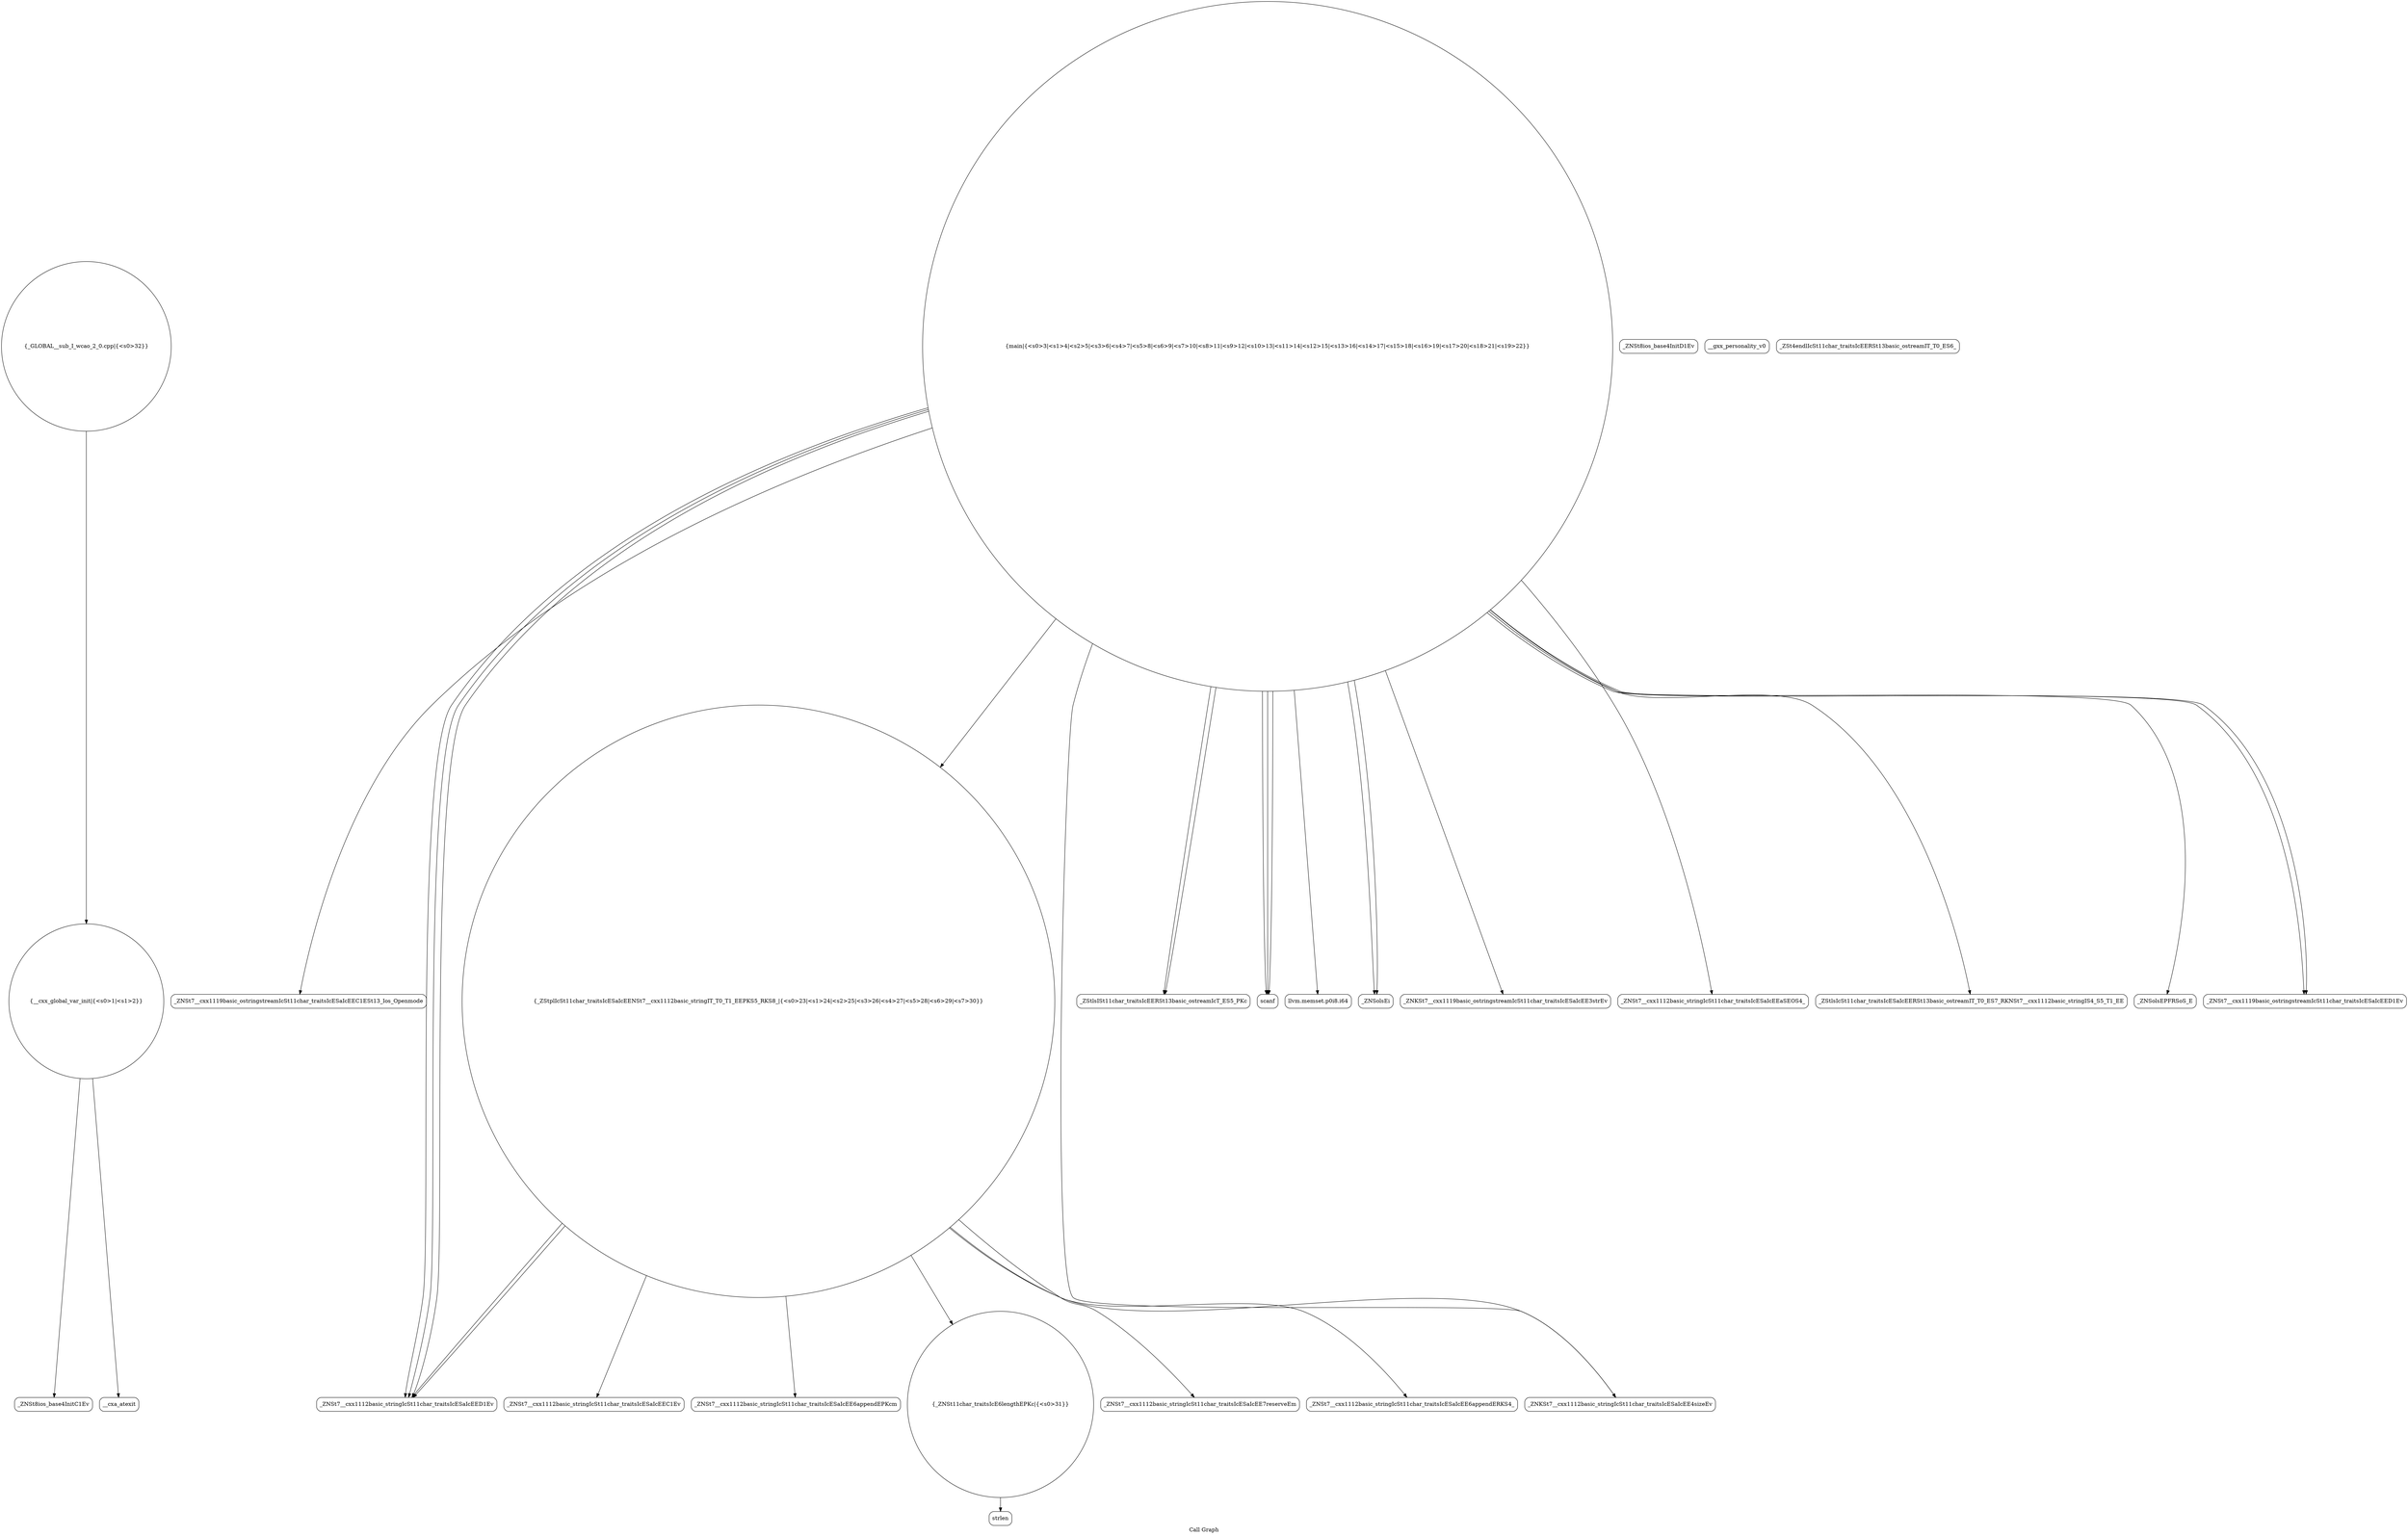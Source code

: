digraph "Call Graph" {
	label="Call Graph";

	Node0x55b0bf998950 [shape=record,shape=circle,label="{__cxx_global_var_init|{<s0>1|<s1>2}}"];
	Node0x55b0bf998950:s0 -> Node0x55b0bf998de0[color=black];
	Node0x55b0bf998950:s1 -> Node0x55b0bf998ee0[color=black];
	Node0x55b0bf999a60 [shape=record,shape=circle,label="{_GLOBAL__sub_I_wcao_2_0.cpp|{<s0>32}}"];
	Node0x55b0bf999a60:s0 -> Node0x55b0bf998950[color=black];
	Node0x55b0bf9990e0 [shape=record,shape=Mrecord,label="{_ZNSt7__cxx1119basic_ostringstreamIcSt11char_traitsIcESaIcEEC1ESt13_Ios_Openmode}"];
	Node0x55b0bf999460 [shape=record,shape=Mrecord,label="{_ZNSt7__cxx1112basic_stringIcSt11char_traitsIcESaIcEED1Ev}"];
	Node0x55b0bf9997e0 [shape=record,shape=Mrecord,label="{_ZNSt7__cxx1112basic_stringIcSt11char_traitsIcESaIcEEC1Ev}"];
	Node0x55b0bf998e60 [shape=record,shape=Mrecord,label="{_ZNSt8ios_base4InitD1Ev}"];
	Node0x55b0bf9991e0 [shape=record,shape=Mrecord,label="{__gxx_personality_v0}"];
	Node0x55b0bf999560 [shape=record,shape=Mrecord,label="{_ZStlsISt11char_traitsIcEERSt13basic_ostreamIcT_ES5_PKc}"];
	Node0x55b0bf9998e0 [shape=record,shape=Mrecord,label="{_ZNSt7__cxx1112basic_stringIcSt11char_traitsIcESaIcEE6appendEPKcm}"];
	Node0x55b0bf998f60 [shape=record,shape=circle,label="{main|{<s0>3|<s1>4|<s2>5|<s3>6|<s4>7|<s5>8|<s6>9|<s7>10|<s8>11|<s9>12|<s10>13|<s11>14|<s12>15|<s13>16|<s14>17|<s15>18|<s16>19|<s17>20|<s18>21|<s19>22}}"];
	Node0x55b0bf998f60:s0 -> Node0x55b0bf998fe0[color=black];
	Node0x55b0bf998f60:s1 -> Node0x55b0bf998fe0[color=black];
	Node0x55b0bf998f60:s2 -> Node0x55b0bf998fe0[color=black];
	Node0x55b0bf998f60:s3 -> Node0x55b0bf999060[color=black];
	Node0x55b0bf998f60:s4 -> Node0x55b0bf9990e0[color=black];
	Node0x55b0bf998f60:s5 -> Node0x55b0bf999160[color=black];
	Node0x55b0bf998f60:s6 -> Node0x55b0bf999260[color=black];
	Node0x55b0bf998f60:s7 -> Node0x55b0bf9992e0[color=black];
	Node0x55b0bf998f60:s8 -> Node0x55b0bf999360[color=black];
	Node0x55b0bf998f60:s9 -> Node0x55b0bf9993e0[color=black];
	Node0x55b0bf998f60:s10 -> Node0x55b0bf999460[color=black];
	Node0x55b0bf998f60:s11 -> Node0x55b0bf999460[color=black];
	Node0x55b0bf998f60:s12 -> Node0x55b0bf999560[color=black];
	Node0x55b0bf998f60:s13 -> Node0x55b0bf999160[color=black];
	Node0x55b0bf998f60:s14 -> Node0x55b0bf999560[color=black];
	Node0x55b0bf998f60:s15 -> Node0x55b0bf9994e0[color=black];
	Node0x55b0bf998f60:s16 -> Node0x55b0bf9995e0[color=black];
	Node0x55b0bf998f60:s17 -> Node0x55b0bf999460[color=black];
	Node0x55b0bf998f60:s18 -> Node0x55b0bf9996e0[color=black];
	Node0x55b0bf998f60:s19 -> Node0x55b0bf9996e0[color=black];
	Node0x55b0bf9992e0 [shape=record,shape=Mrecord,label="{_ZNKSt7__cxx1112basic_stringIcSt11char_traitsIcESaIcEE4sizeEv}"];
	Node0x55b0bf999660 [shape=record,shape=Mrecord,label="{_ZSt4endlIcSt11char_traitsIcEERSt13basic_ostreamIT_T0_ES6_}"];
	Node0x55b0bf9999e0 [shape=record,shape=Mrecord,label="{strlen}"];
	Node0x55b0bf999060 [shape=record,shape=Mrecord,label="{llvm.memset.p0i8.i64}"];
	Node0x55b0bf9993e0 [shape=record,shape=Mrecord,label="{_ZNSt7__cxx1112basic_stringIcSt11char_traitsIcESaIcEEaSEOS4_}"];
	Node0x55b0bf999760 [shape=record,shape=circle,label="{_ZNSt11char_traitsIcE6lengthEPKc|{<s0>31}}"];
	Node0x55b0bf999760:s0 -> Node0x55b0bf9999e0[color=black];
	Node0x55b0bf998de0 [shape=record,shape=Mrecord,label="{_ZNSt8ios_base4InitC1Ev}"];
	Node0x55b0bf999160 [shape=record,shape=Mrecord,label="{_ZNSolsEi}"];
	Node0x55b0bf9994e0 [shape=record,shape=Mrecord,label="{_ZStlsIcSt11char_traitsIcESaIcEERSt13basic_ostreamIT_T0_ES7_RKNSt7__cxx1112basic_stringIS4_S5_T1_EE}"];
	Node0x55b0bf999860 [shape=record,shape=Mrecord,label="{_ZNSt7__cxx1112basic_stringIcSt11char_traitsIcESaIcEE7reserveEm}"];
	Node0x55b0bf998ee0 [shape=record,shape=Mrecord,label="{__cxa_atexit}"];
	Node0x55b0bf999260 [shape=record,shape=Mrecord,label="{_ZNKSt7__cxx1119basic_ostringstreamIcSt11char_traitsIcESaIcEE3strEv}"];
	Node0x55b0bf9995e0 [shape=record,shape=Mrecord,label="{_ZNSolsEPFRSoS_E}"];
	Node0x55b0bf999960 [shape=record,shape=Mrecord,label="{_ZNSt7__cxx1112basic_stringIcSt11char_traitsIcESaIcEE6appendERKS4_}"];
	Node0x55b0bf998fe0 [shape=record,shape=Mrecord,label="{scanf}"];
	Node0x55b0bf999360 [shape=record,shape=circle,label="{_ZStplIcSt11char_traitsIcESaIcEENSt7__cxx1112basic_stringIT_T0_T1_EEPKS5_RKS8_|{<s0>23|<s1>24|<s2>25|<s3>26|<s4>27|<s5>28|<s6>29|<s7>30}}"];
	Node0x55b0bf999360:s0 -> Node0x55b0bf999760[color=black];
	Node0x55b0bf999360:s1 -> Node0x55b0bf9997e0[color=black];
	Node0x55b0bf999360:s2 -> Node0x55b0bf9992e0[color=black];
	Node0x55b0bf999360:s3 -> Node0x55b0bf999860[color=black];
	Node0x55b0bf999360:s4 -> Node0x55b0bf9998e0[color=black];
	Node0x55b0bf999360:s5 -> Node0x55b0bf999960[color=black];
	Node0x55b0bf999360:s6 -> Node0x55b0bf999460[color=black];
	Node0x55b0bf999360:s7 -> Node0x55b0bf999460[color=black];
	Node0x55b0bf9996e0 [shape=record,shape=Mrecord,label="{_ZNSt7__cxx1119basic_ostringstreamIcSt11char_traitsIcESaIcEED1Ev}"];
}
